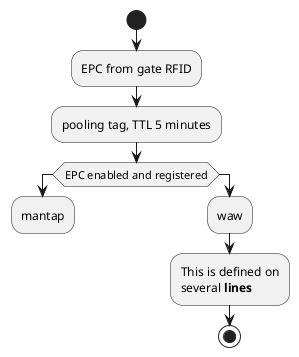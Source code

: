 @startuml flowchart_ravellog
start
:EPC from gate RFID;
:pooling tag, TTL 5 minutes;
if (EPC enabled and registered) then
    :mantap;
    detach
else
    :waw;

:This is defined on
several **lines**;
stop
@enduml